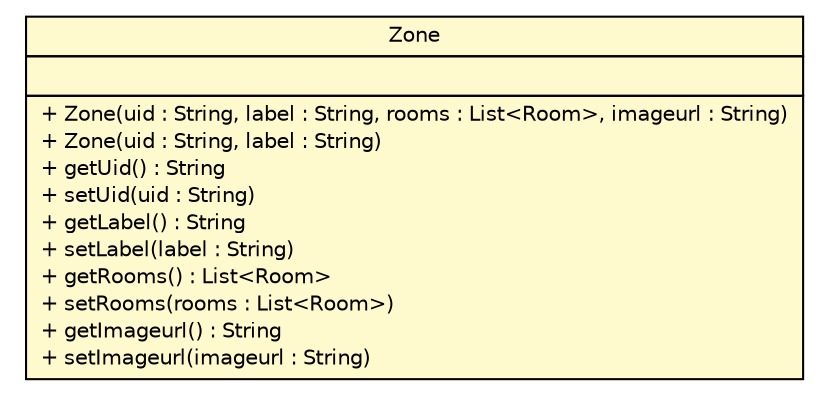 #!/usr/local/bin/dot
#
# Class diagram 
# Generated by UMLGraph version 5.1 (http://www.umlgraph.org/)
#

digraph G {
	edge [fontname="Helvetica",fontsize=10,labelfontname="Helvetica",labelfontsize=10];
	node [fontname="Helvetica",fontsize=10,shape=plaintext];
	nodesep=0.25;
	ranksep=0.5;
	// com.clapi.data.Zone
	c410 [label=<<table title="com.clapi.data.Zone" border="0" cellborder="1" cellspacing="0" cellpadding="2" port="p" bgcolor="lemonChiffon" href="./Zone.html">
		<tr><td><table border="0" cellspacing="0" cellpadding="1">
<tr><td align="center" balign="center"> Zone </td></tr>
		</table></td></tr>
		<tr><td><table border="0" cellspacing="0" cellpadding="1">
<tr><td align="left" balign="left">  </td></tr>
		</table></td></tr>
		<tr><td><table border="0" cellspacing="0" cellpadding="1">
<tr><td align="left" balign="left"> + Zone(uid : String, label : String, rooms : List&lt;Room&gt;, imageurl : String) </td></tr>
<tr><td align="left" balign="left"> + Zone(uid : String, label : String) </td></tr>
<tr><td align="left" balign="left"> + getUid() : String </td></tr>
<tr><td align="left" balign="left"> + setUid(uid : String) </td></tr>
<tr><td align="left" balign="left"> + getLabel() : String </td></tr>
<tr><td align="left" balign="left"> + setLabel(label : String) </td></tr>
<tr><td align="left" balign="left"> + getRooms() : List&lt;Room&gt; </td></tr>
<tr><td align="left" balign="left"> + setRooms(rooms : List&lt;Room&gt;) </td></tr>
<tr><td align="left" balign="left"> + getImageurl() : String </td></tr>
<tr><td align="left" balign="left"> + setImageurl(imageurl : String) </td></tr>
		</table></td></tr>
		</table>>, fontname="Helvetica", fontcolor="black", fontsize=10.0];
}

